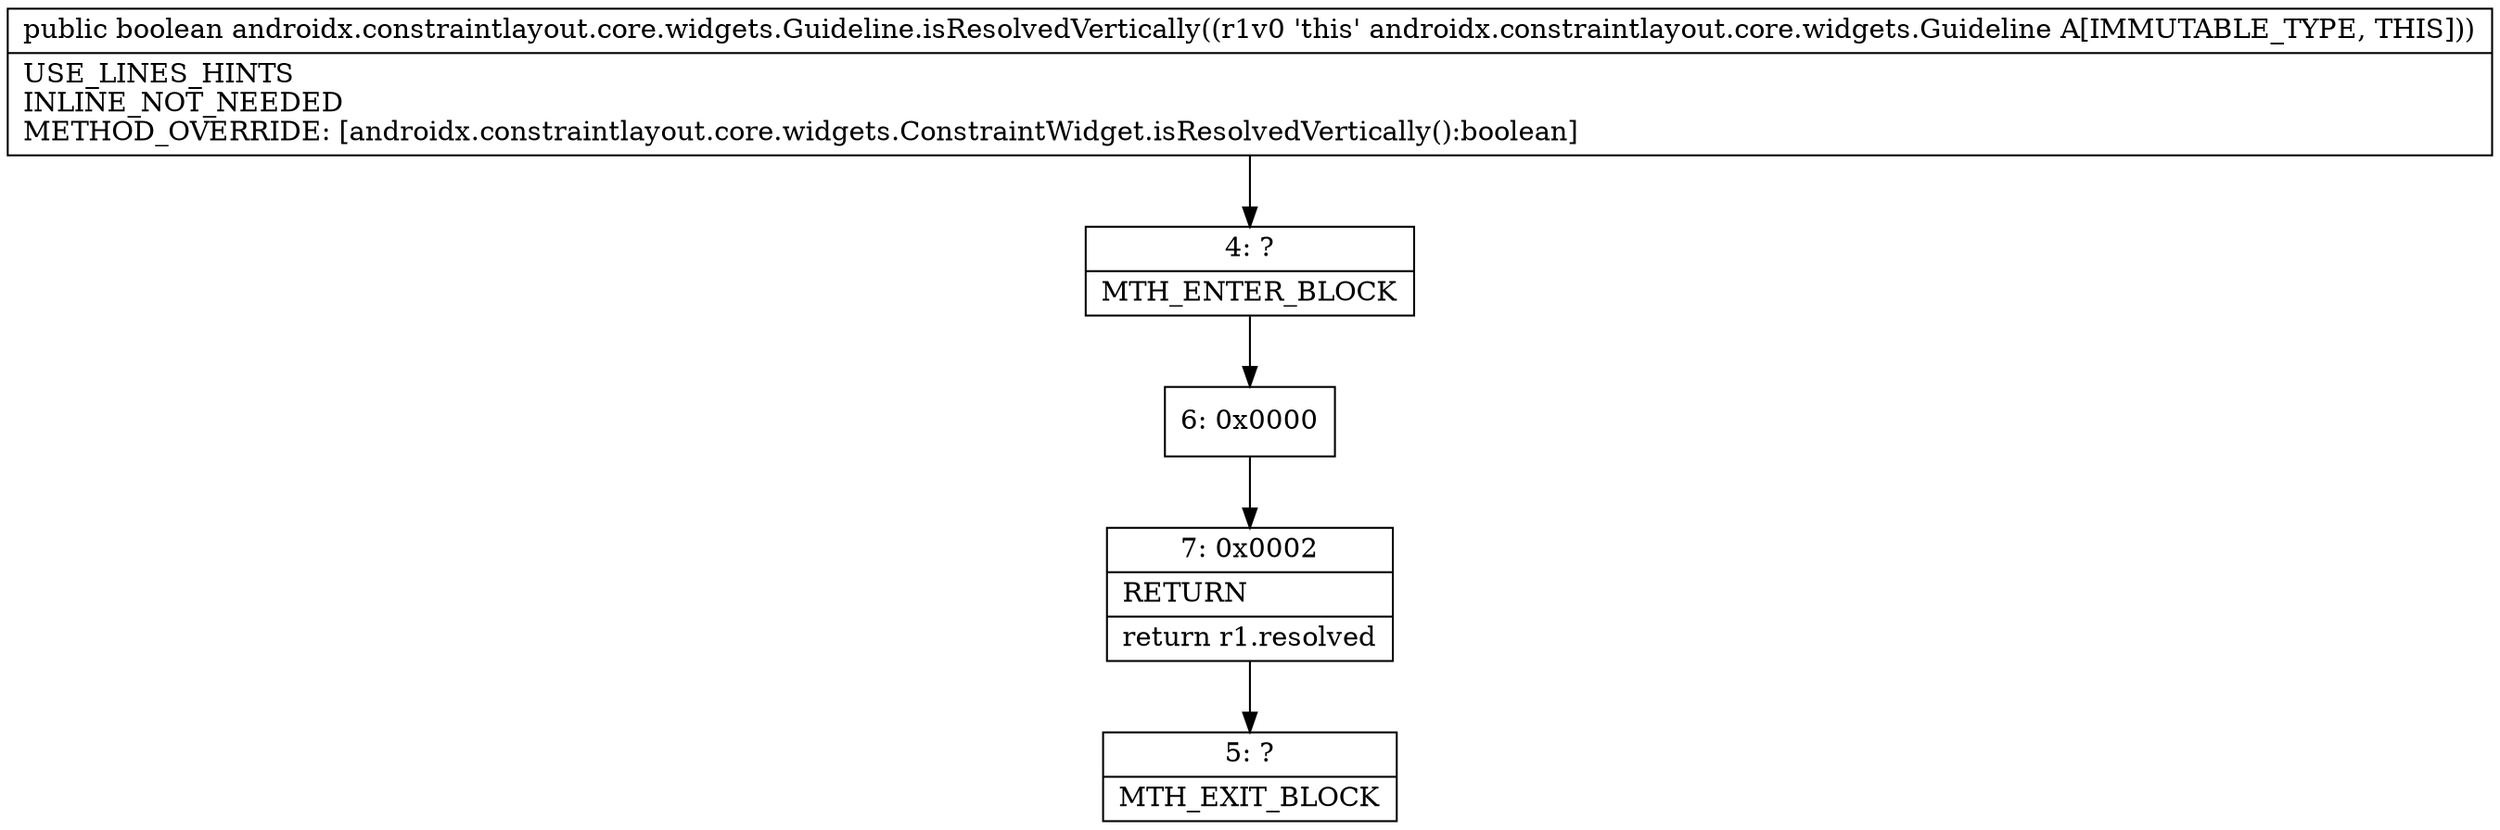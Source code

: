 digraph "CFG forandroidx.constraintlayout.core.widgets.Guideline.isResolvedVertically()Z" {
Node_4 [shape=record,label="{4\:\ ?|MTH_ENTER_BLOCK\l}"];
Node_6 [shape=record,label="{6\:\ 0x0000}"];
Node_7 [shape=record,label="{7\:\ 0x0002|RETURN\l|return r1.resolved\l}"];
Node_5 [shape=record,label="{5\:\ ?|MTH_EXIT_BLOCK\l}"];
MethodNode[shape=record,label="{public boolean androidx.constraintlayout.core.widgets.Guideline.isResolvedVertically((r1v0 'this' androidx.constraintlayout.core.widgets.Guideline A[IMMUTABLE_TYPE, THIS]))  | USE_LINES_HINTS\lINLINE_NOT_NEEDED\lMETHOD_OVERRIDE: [androidx.constraintlayout.core.widgets.ConstraintWidget.isResolvedVertically():boolean]\l}"];
MethodNode -> Node_4;Node_4 -> Node_6;
Node_6 -> Node_7;
Node_7 -> Node_5;
}

